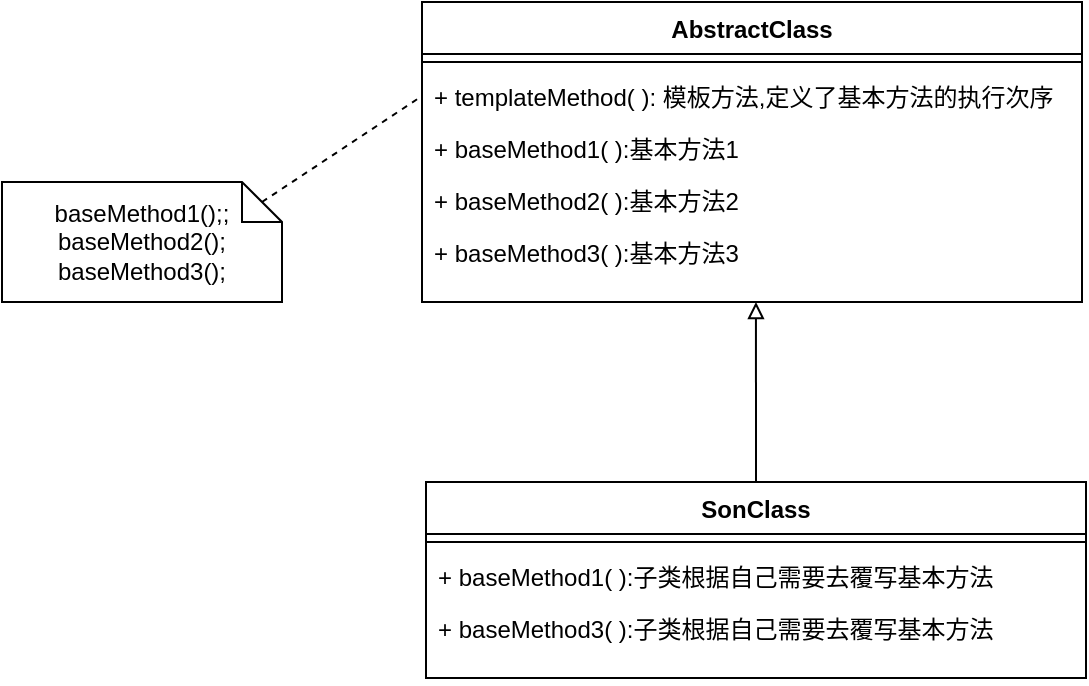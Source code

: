 <mxfile version="15.2.7" type="device"><diagram id="dmwOELm6039dIzcRr6hA" name="第 1 页"><mxGraphModel dx="1422" dy="822" grid="1" gridSize="10" guides="1" tooltips="1" connect="1" arrows="1" fold="1" page="1" pageScale="1" pageWidth="827" pageHeight="1169" math="0" shadow="0"><root><mxCell id="0"/><mxCell id="1" parent="0"/><mxCell id="45bPURaSDvMOJdztTBRs-1" value="AbstractClass" style="swimlane;fontStyle=1;align=center;verticalAlign=top;childLayout=stackLayout;horizontal=1;startSize=26;horizontalStack=0;resizeParent=1;resizeParentMax=0;resizeLast=0;collapsible=1;marginBottom=0;" vertex="1" parent="1"><mxGeometry x="340" y="100" width="330" height="150" as="geometry"/></mxCell><mxCell id="45bPURaSDvMOJdztTBRs-3" value="" style="line;strokeWidth=1;fillColor=none;align=left;verticalAlign=middle;spacingTop=-1;spacingLeft=3;spacingRight=3;rotatable=0;labelPosition=right;points=[];portConstraint=eastwest;" vertex="1" parent="45bPURaSDvMOJdztTBRs-1"><mxGeometry y="26" width="330" height="8" as="geometry"/></mxCell><mxCell id="45bPURaSDvMOJdztTBRs-4" value="+ templateMethod( ): 模板方法,定义了基本方法的执行次序" style="text;strokeColor=none;fillColor=none;align=left;verticalAlign=top;spacingLeft=4;spacingRight=4;overflow=hidden;rotatable=0;points=[[0,0.5],[1,0.5]];portConstraint=eastwest;" vertex="1" parent="45bPURaSDvMOJdztTBRs-1"><mxGeometry y="34" width="330" height="26" as="geometry"/></mxCell><mxCell id="45bPURaSDvMOJdztTBRs-5" value="+ baseMethod1( ):基本方法1" style="text;strokeColor=none;fillColor=none;align=left;verticalAlign=top;spacingLeft=4;spacingRight=4;overflow=hidden;rotatable=0;points=[[0,0.5],[1,0.5]];portConstraint=eastwest;" vertex="1" parent="45bPURaSDvMOJdztTBRs-1"><mxGeometry y="60" width="330" height="26" as="geometry"/></mxCell><mxCell id="45bPURaSDvMOJdztTBRs-8" value="+ baseMethod2( ):基本方法2" style="text;strokeColor=none;fillColor=none;align=left;verticalAlign=top;spacingLeft=4;spacingRight=4;overflow=hidden;rotatable=0;points=[[0,0.5],[1,0.5]];portConstraint=eastwest;" vertex="1" parent="45bPURaSDvMOJdztTBRs-1"><mxGeometry y="86" width="330" height="26" as="geometry"/></mxCell><mxCell id="45bPURaSDvMOJdztTBRs-9" value="+ baseMethod3( ):基本方法3" style="text;strokeColor=none;fillColor=none;align=left;verticalAlign=top;spacingLeft=4;spacingRight=4;overflow=hidden;rotatable=0;points=[[0,0.5],[1,0.5]];portConstraint=eastwest;" vertex="1" parent="45bPURaSDvMOJdztTBRs-1"><mxGeometry y="112" width="330" height="38" as="geometry"/></mxCell><mxCell id="45bPURaSDvMOJdztTBRs-16" style="edgeStyle=orthogonalEdgeStyle;rounded=0;orthogonalLoop=1;jettySize=auto;html=1;exitX=0.5;exitY=0;exitDx=0;exitDy=0;entryX=0.506;entryY=1;entryDx=0;entryDy=0;entryPerimeter=0;endArrow=block;endFill=0;" edge="1" parent="1" source="45bPURaSDvMOJdztTBRs-10" target="45bPURaSDvMOJdztTBRs-9"><mxGeometry relative="1" as="geometry"/></mxCell><mxCell id="45bPURaSDvMOJdztTBRs-10" value="SonClass" style="swimlane;fontStyle=1;align=center;verticalAlign=top;childLayout=stackLayout;horizontal=1;startSize=26;horizontalStack=0;resizeParent=1;resizeParentMax=0;resizeLast=0;collapsible=1;marginBottom=0;" vertex="1" parent="1"><mxGeometry x="342" y="340" width="330" height="98" as="geometry"/></mxCell><mxCell id="45bPURaSDvMOJdztTBRs-11" value="" style="line;strokeWidth=1;fillColor=none;align=left;verticalAlign=middle;spacingTop=-1;spacingLeft=3;spacingRight=3;rotatable=0;labelPosition=right;points=[];portConstraint=eastwest;" vertex="1" parent="45bPURaSDvMOJdztTBRs-10"><mxGeometry y="26" width="330" height="8" as="geometry"/></mxCell><mxCell id="45bPURaSDvMOJdztTBRs-13" value="+ baseMethod1( ):子类根据自己需要去覆写基本方法" style="text;strokeColor=none;fillColor=none;align=left;verticalAlign=top;spacingLeft=4;spacingRight=4;overflow=hidden;rotatable=0;points=[[0,0.5],[1,0.5]];portConstraint=eastwest;" vertex="1" parent="45bPURaSDvMOJdztTBRs-10"><mxGeometry y="34" width="330" height="26" as="geometry"/></mxCell><mxCell id="45bPURaSDvMOJdztTBRs-15" value="+ baseMethod3( ):子类根据自己需要去覆写基本方法" style="text;strokeColor=none;fillColor=none;align=left;verticalAlign=top;spacingLeft=4;spacingRight=4;overflow=hidden;rotatable=0;points=[[0,0.5],[1,0.5]];portConstraint=eastwest;" vertex="1" parent="45bPURaSDvMOJdztTBRs-10"><mxGeometry y="60" width="330" height="38" as="geometry"/></mxCell><mxCell id="45bPURaSDvMOJdztTBRs-17" value="baseMethod1();;&lt;br&gt;baseMethod2();&lt;br&gt;baseMethod3();" style="shape=note;size=20;whiteSpace=wrap;html=1;" vertex="1" parent="1"><mxGeometry x="130" y="190" width="140" height="60" as="geometry"/></mxCell><mxCell id="45bPURaSDvMOJdztTBRs-18" value="" style="endArrow=none;html=1;exitX=0;exitY=0;exitDx=130;exitDy=10;exitPerimeter=0;entryX=0;entryY=0.5;entryDx=0;entryDy=0;dashed=1;" edge="1" parent="1" source="45bPURaSDvMOJdztTBRs-17" target="45bPURaSDvMOJdztTBRs-4"><mxGeometry width="50" height="50" relative="1" as="geometry"><mxPoint x="240" y="150" as="sourcePoint"/><mxPoint x="290" y="100" as="targetPoint"/></mxGeometry></mxCell></root></mxGraphModel></diagram></mxfile>